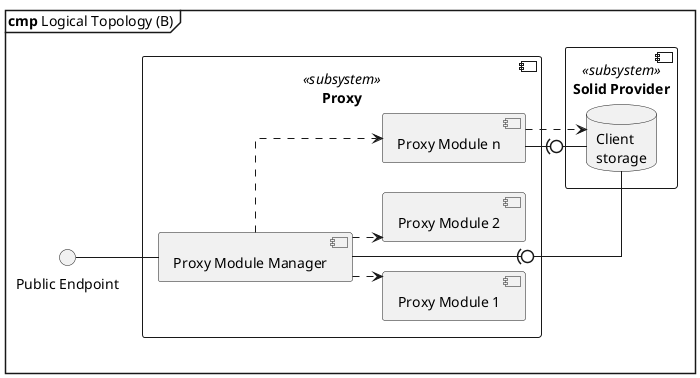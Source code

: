 @startuml Logical_Topology_B
left to right direction
skinparam linetype ortho
skinparam nodesep 30
skinparam ranksep 30
mainframe **cmp** Logical Topology (B)
interface "Public Endpoint" as PE
component "Proxy" as proxy <<subsystem>>{
    component "Proxy Module Manager" as MM
    component "Proxy Module 1" as M1
    component "Proxy Module 2" as M2
    component "Proxy Module n" as MN
}
component "Solid Provider" as P <<subsystem>>{
    database "Client\nstorage" as CU
}
PE -- MM
MM ..> M1
MM ..> M2
MM ..> MN
MM -(0- CU
MN -(0- CU
MN ..> CU
@enduml